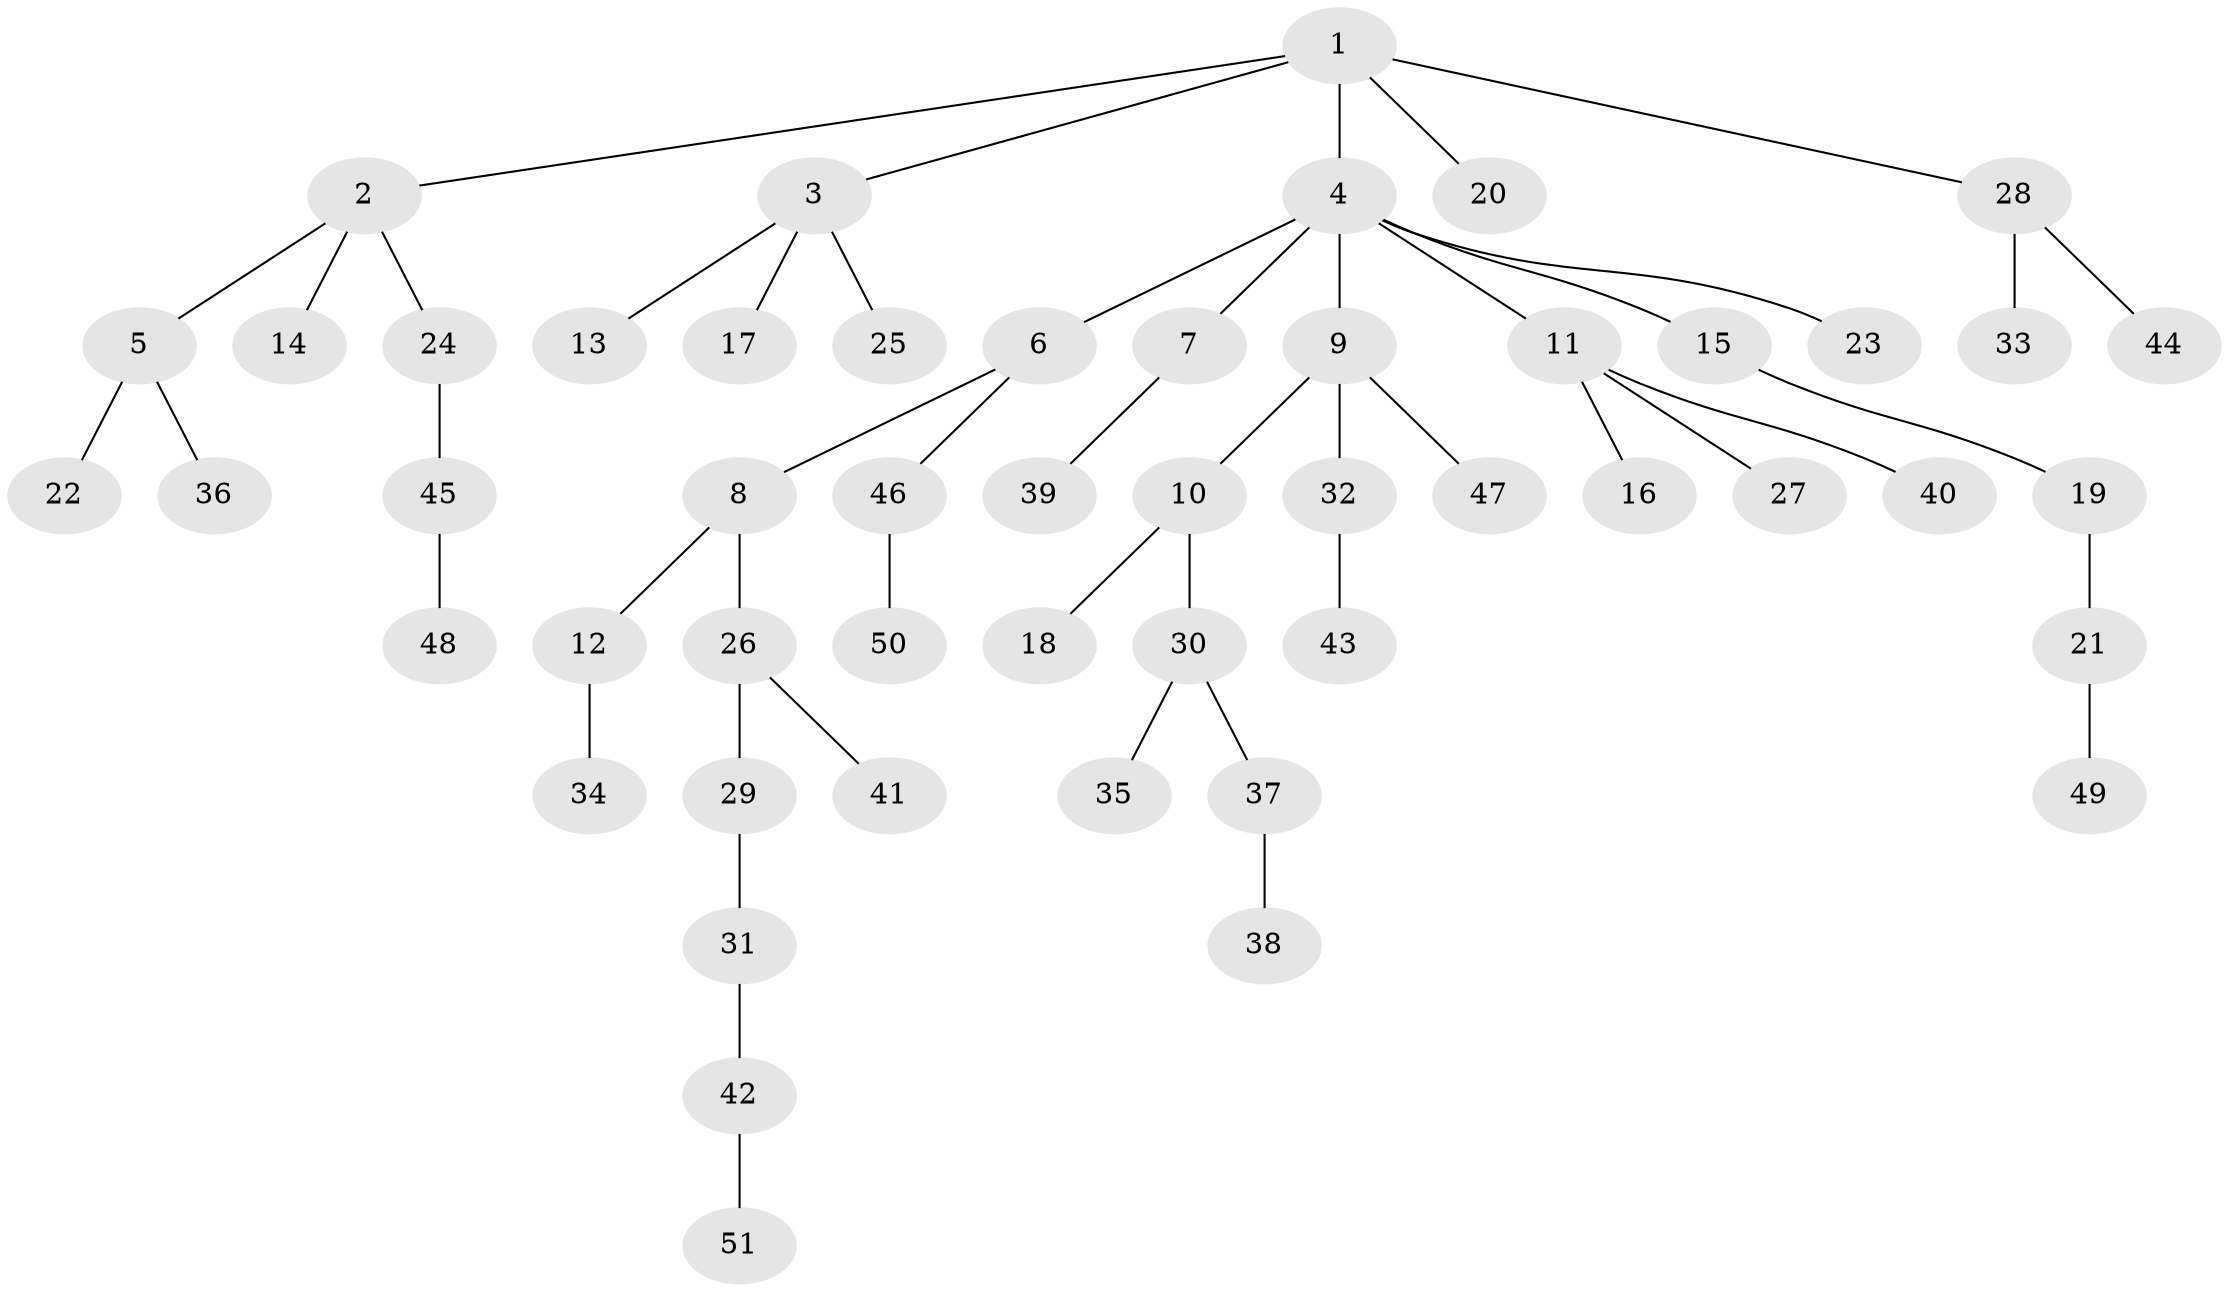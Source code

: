 // coarse degree distribution, {2: 0.3, 1: 0.6, 4: 0.05, 10: 0.05}
// Generated by graph-tools (version 1.1) at 2025/56/03/04/25 21:56:33]
// undirected, 51 vertices, 50 edges
graph export_dot {
graph [start="1"]
  node [color=gray90,style=filled];
  1;
  2;
  3;
  4;
  5;
  6;
  7;
  8;
  9;
  10;
  11;
  12;
  13;
  14;
  15;
  16;
  17;
  18;
  19;
  20;
  21;
  22;
  23;
  24;
  25;
  26;
  27;
  28;
  29;
  30;
  31;
  32;
  33;
  34;
  35;
  36;
  37;
  38;
  39;
  40;
  41;
  42;
  43;
  44;
  45;
  46;
  47;
  48;
  49;
  50;
  51;
  1 -- 2;
  1 -- 3;
  1 -- 4;
  1 -- 20;
  1 -- 28;
  2 -- 5;
  2 -- 14;
  2 -- 24;
  3 -- 13;
  3 -- 17;
  3 -- 25;
  4 -- 6;
  4 -- 7;
  4 -- 9;
  4 -- 11;
  4 -- 15;
  4 -- 23;
  5 -- 22;
  5 -- 36;
  6 -- 8;
  6 -- 46;
  7 -- 39;
  8 -- 12;
  8 -- 26;
  9 -- 10;
  9 -- 32;
  9 -- 47;
  10 -- 18;
  10 -- 30;
  11 -- 16;
  11 -- 27;
  11 -- 40;
  12 -- 34;
  15 -- 19;
  19 -- 21;
  21 -- 49;
  24 -- 45;
  26 -- 29;
  26 -- 41;
  28 -- 33;
  28 -- 44;
  29 -- 31;
  30 -- 35;
  30 -- 37;
  31 -- 42;
  32 -- 43;
  37 -- 38;
  42 -- 51;
  45 -- 48;
  46 -- 50;
}

